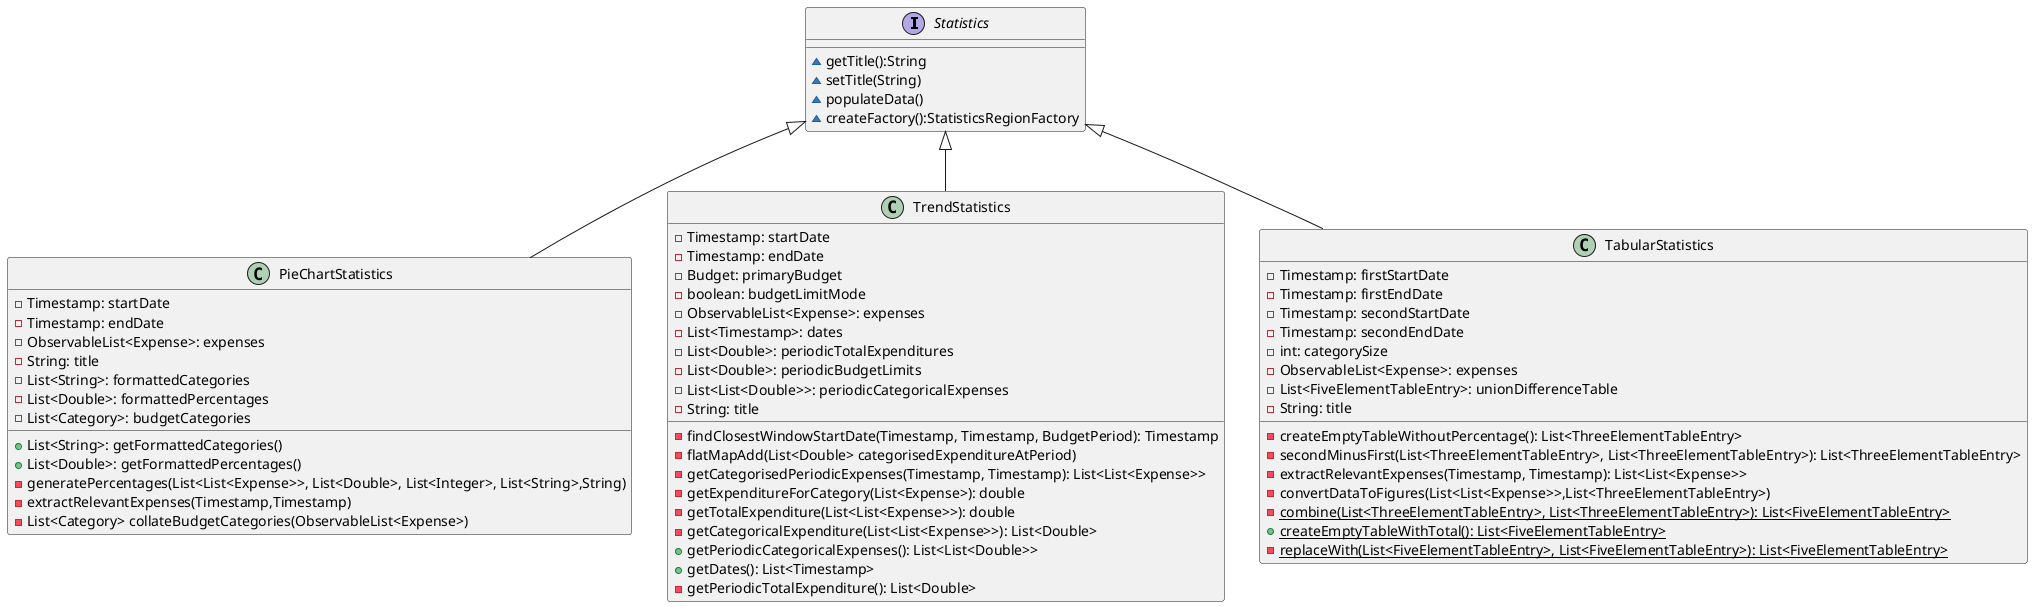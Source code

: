 @startuml



interface Statistics {
~getTitle():String
~setTitle(String)
~populateData()
~createFactory():StatisticsRegionFactory
}



class PieChartStatistics {
-Timestamp: startDate
-Timestamp: endDate
-ObservableList<Expense>: expenses
-String: title
-List<String>: formattedCategories
-List<Double>: formattedPercentages
-List<Category>: budgetCategories

+List<String>: getFormattedCategories()
+List<Double>: getFormattedPercentages()
-generatePercentages(List<List<Expense>>, List<Double>, List<Integer>, List<String>,String)
-extractRelevantExpenses(Timestamp,Timestamp)
-List<Category> collateBudgetCategories(ObservableList<Expense>)
}




class TrendStatistics {
-Timestamp: startDate
-Timestamp: endDate
-Budget: primaryBudget
-boolean: budgetLimitMode
-ObservableList<Expense>: expenses
-List<Timestamp>: dates
-List<Double>: periodicTotalExpenditures
-List<Double>: periodicBudgetLimits
-List<List<Double>>: periodicCategoricalExpenses
-String: title

-findClosestWindowStartDate(Timestamp, Timestamp, BudgetPeriod): Timestamp
-flatMapAdd(List<Double> categorisedExpenditureAtPeriod)
-getCategorisedPeriodicExpenses(Timestamp, Timestamp): List<List<Expense>>
-getExpenditureForCategory(List<Expense>): double
-getTotalExpenditure(List<List<Expense>>): double
-getCategoricalExpenditure(List<List<Expense>>): List<Double>
+getPeriodicCategoricalExpenses(): List<List<Double>>
+getDates(): List<Timestamp>
-getPeriodicTotalExpenditure(): List<Double>
}

class TabularStatistics {
-Timestamp: firstStartDate
-Timestamp: firstEndDate
-Timestamp: secondStartDate
-Timestamp: secondEndDate
-int: categorySize
-ObservableList<Expense>: expenses
-List<FiveElementTableEntry>: unionDifferenceTable
-String: title
-createEmptyTableWithoutPercentage(): List<ThreeElementTableEntry>
-secondMinusFirst(List<ThreeElementTableEntry>, List<ThreeElementTableEntry>): List<ThreeElementTableEntry>
-extractRelevantExpenses(Timestamp, Timestamp): List<List<Expense>>
-convertDataToFigures(List<List<Expense>>,List<ThreeElementTableEntry>)
-{static} combine(List<ThreeElementTableEntry>, List<ThreeElementTableEntry>): List<FiveElementTableEntry>
+{static} createEmptyTableWithTotal(): List<FiveElementTableEntry>
-{static} replaceWith(List<FiveElementTableEntry>, List<FiveElementTableEntry>): List<FiveElementTableEntry>
}


Statistics <|-- PieChartStatistics
Statistics <|-- TabularStatistics
Statistics <|-- TrendStatistics

@enduml



